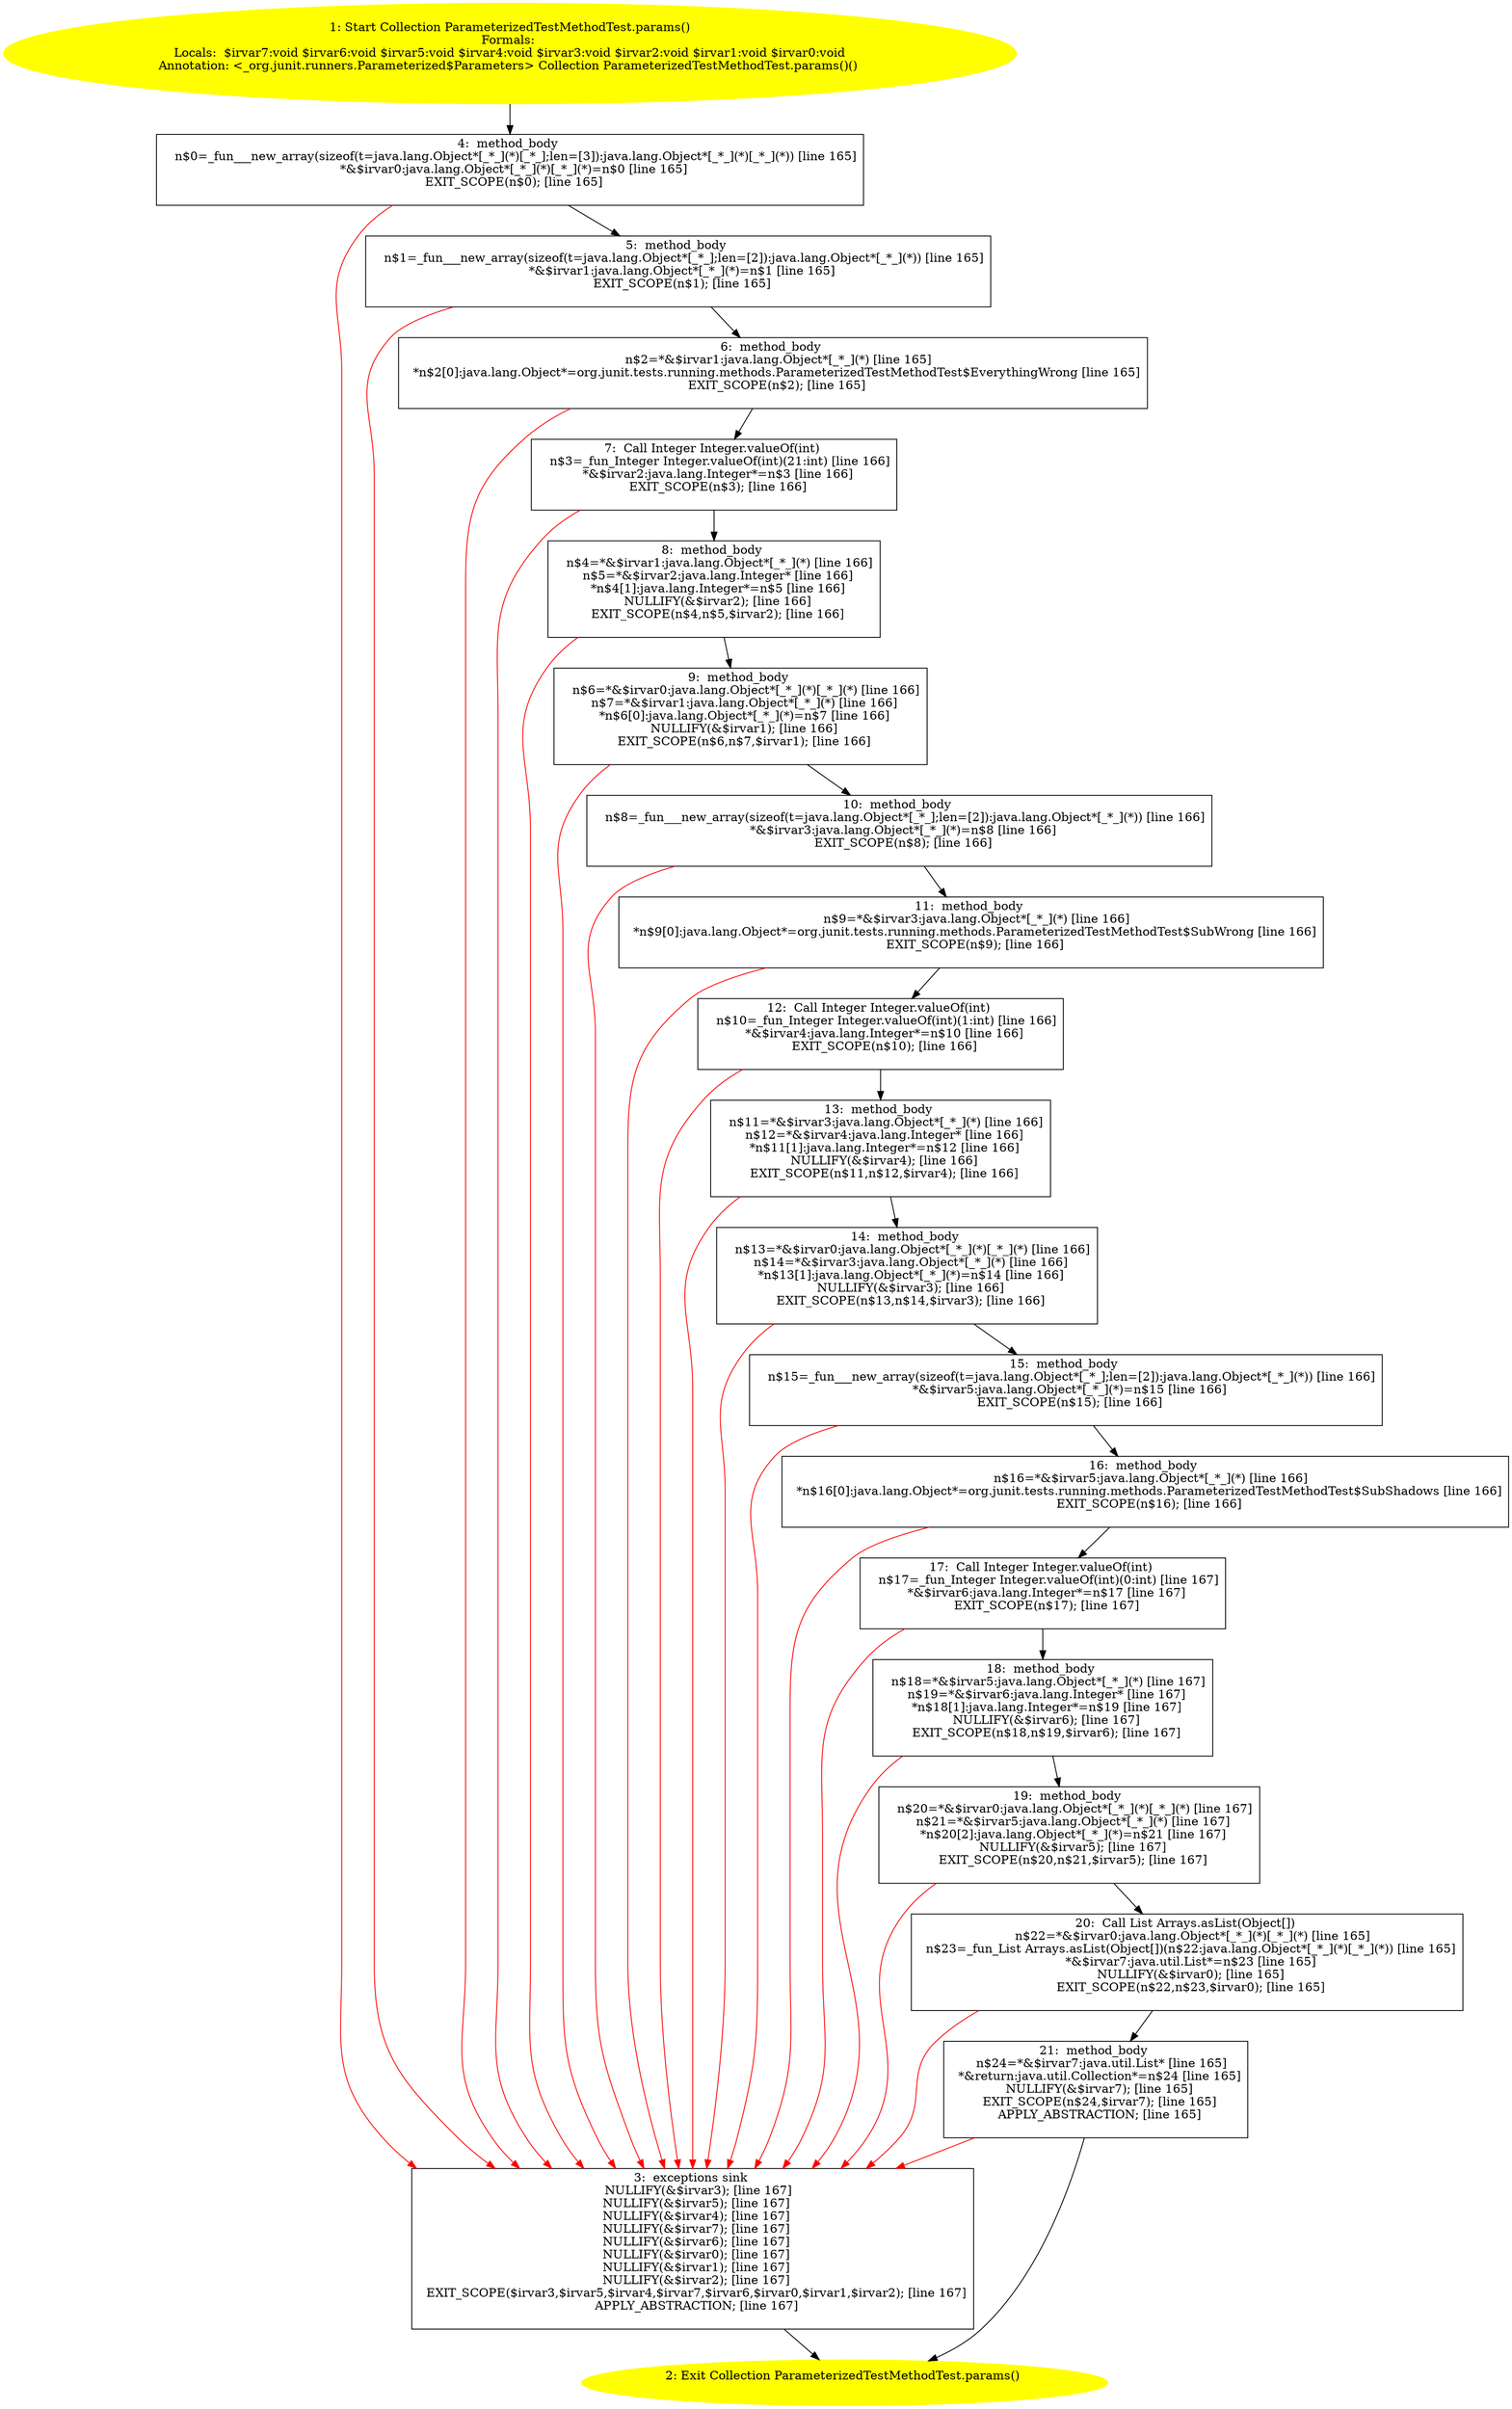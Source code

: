 /* @generated */
digraph cfg {
"org.junit.tests.running.methods.ParameterizedTestMethodTest.params():java.util.Collection.9a51866367358274b364cbabddff7ccb_1" [label="1: Start Collection ParameterizedTestMethodTest.params()\nFormals: \nLocals:  $irvar7:void $irvar6:void $irvar5:void $irvar4:void $irvar3:void $irvar2:void $irvar1:void $irvar0:void\nAnnotation: <_org.junit.runners.Parameterized$Parameters> Collection ParameterizedTestMethodTest.params()() \n  " color=yellow style=filled]
	

	 "org.junit.tests.running.methods.ParameterizedTestMethodTest.params():java.util.Collection.9a51866367358274b364cbabddff7ccb_1" -> "org.junit.tests.running.methods.ParameterizedTestMethodTest.params():java.util.Collection.9a51866367358274b364cbabddff7ccb_4" ;
"org.junit.tests.running.methods.ParameterizedTestMethodTest.params():java.util.Collection.9a51866367358274b364cbabddff7ccb_2" [label="2: Exit Collection ParameterizedTestMethodTest.params() \n  " color=yellow style=filled]
	

"org.junit.tests.running.methods.ParameterizedTestMethodTest.params():java.util.Collection.9a51866367358274b364cbabddff7ccb_3" [label="3:  exceptions sink \n   NULLIFY(&$irvar3); [line 167]\n  NULLIFY(&$irvar5); [line 167]\n  NULLIFY(&$irvar4); [line 167]\n  NULLIFY(&$irvar7); [line 167]\n  NULLIFY(&$irvar6); [line 167]\n  NULLIFY(&$irvar0); [line 167]\n  NULLIFY(&$irvar1); [line 167]\n  NULLIFY(&$irvar2); [line 167]\n  EXIT_SCOPE($irvar3,$irvar5,$irvar4,$irvar7,$irvar6,$irvar0,$irvar1,$irvar2); [line 167]\n  APPLY_ABSTRACTION; [line 167]\n " shape="box"]
	

	 "org.junit.tests.running.methods.ParameterizedTestMethodTest.params():java.util.Collection.9a51866367358274b364cbabddff7ccb_3" -> "org.junit.tests.running.methods.ParameterizedTestMethodTest.params():java.util.Collection.9a51866367358274b364cbabddff7ccb_2" ;
"org.junit.tests.running.methods.ParameterizedTestMethodTest.params():java.util.Collection.9a51866367358274b364cbabddff7ccb_4" [label="4:  method_body \n   n$0=_fun___new_array(sizeof(t=java.lang.Object*[_*_](*)[_*_];len=[3]):java.lang.Object*[_*_](*)[_*_](*)) [line 165]\n  *&$irvar0:java.lang.Object*[_*_](*)[_*_](*)=n$0 [line 165]\n  EXIT_SCOPE(n$0); [line 165]\n " shape="box"]
	

	 "org.junit.tests.running.methods.ParameterizedTestMethodTest.params():java.util.Collection.9a51866367358274b364cbabddff7ccb_4" -> "org.junit.tests.running.methods.ParameterizedTestMethodTest.params():java.util.Collection.9a51866367358274b364cbabddff7ccb_5" ;
	 "org.junit.tests.running.methods.ParameterizedTestMethodTest.params():java.util.Collection.9a51866367358274b364cbabddff7ccb_4" -> "org.junit.tests.running.methods.ParameterizedTestMethodTest.params():java.util.Collection.9a51866367358274b364cbabddff7ccb_3" [color="red" ];
"org.junit.tests.running.methods.ParameterizedTestMethodTest.params():java.util.Collection.9a51866367358274b364cbabddff7ccb_5" [label="5:  method_body \n   n$1=_fun___new_array(sizeof(t=java.lang.Object*[_*_];len=[2]):java.lang.Object*[_*_](*)) [line 165]\n  *&$irvar1:java.lang.Object*[_*_](*)=n$1 [line 165]\n  EXIT_SCOPE(n$1); [line 165]\n " shape="box"]
	

	 "org.junit.tests.running.methods.ParameterizedTestMethodTest.params():java.util.Collection.9a51866367358274b364cbabddff7ccb_5" -> "org.junit.tests.running.methods.ParameterizedTestMethodTest.params():java.util.Collection.9a51866367358274b364cbabddff7ccb_6" ;
	 "org.junit.tests.running.methods.ParameterizedTestMethodTest.params():java.util.Collection.9a51866367358274b364cbabddff7ccb_5" -> "org.junit.tests.running.methods.ParameterizedTestMethodTest.params():java.util.Collection.9a51866367358274b364cbabddff7ccb_3" [color="red" ];
"org.junit.tests.running.methods.ParameterizedTestMethodTest.params():java.util.Collection.9a51866367358274b364cbabddff7ccb_6" [label="6:  method_body \n   n$2=*&$irvar1:java.lang.Object*[_*_](*) [line 165]\n  *n$2[0]:java.lang.Object*=org.junit.tests.running.methods.ParameterizedTestMethodTest$EverythingWrong [line 165]\n  EXIT_SCOPE(n$2); [line 165]\n " shape="box"]
	

	 "org.junit.tests.running.methods.ParameterizedTestMethodTest.params():java.util.Collection.9a51866367358274b364cbabddff7ccb_6" -> "org.junit.tests.running.methods.ParameterizedTestMethodTest.params():java.util.Collection.9a51866367358274b364cbabddff7ccb_7" ;
	 "org.junit.tests.running.methods.ParameterizedTestMethodTest.params():java.util.Collection.9a51866367358274b364cbabddff7ccb_6" -> "org.junit.tests.running.methods.ParameterizedTestMethodTest.params():java.util.Collection.9a51866367358274b364cbabddff7ccb_3" [color="red" ];
"org.junit.tests.running.methods.ParameterizedTestMethodTest.params():java.util.Collection.9a51866367358274b364cbabddff7ccb_7" [label="7:  Call Integer Integer.valueOf(int) \n   n$3=_fun_Integer Integer.valueOf(int)(21:int) [line 166]\n  *&$irvar2:java.lang.Integer*=n$3 [line 166]\n  EXIT_SCOPE(n$3); [line 166]\n " shape="box"]
	

	 "org.junit.tests.running.methods.ParameterizedTestMethodTest.params():java.util.Collection.9a51866367358274b364cbabddff7ccb_7" -> "org.junit.tests.running.methods.ParameterizedTestMethodTest.params():java.util.Collection.9a51866367358274b364cbabddff7ccb_8" ;
	 "org.junit.tests.running.methods.ParameterizedTestMethodTest.params():java.util.Collection.9a51866367358274b364cbabddff7ccb_7" -> "org.junit.tests.running.methods.ParameterizedTestMethodTest.params():java.util.Collection.9a51866367358274b364cbabddff7ccb_3" [color="red" ];
"org.junit.tests.running.methods.ParameterizedTestMethodTest.params():java.util.Collection.9a51866367358274b364cbabddff7ccb_8" [label="8:  method_body \n   n$4=*&$irvar1:java.lang.Object*[_*_](*) [line 166]\n  n$5=*&$irvar2:java.lang.Integer* [line 166]\n  *n$4[1]:java.lang.Integer*=n$5 [line 166]\n  NULLIFY(&$irvar2); [line 166]\n  EXIT_SCOPE(n$4,n$5,$irvar2); [line 166]\n " shape="box"]
	

	 "org.junit.tests.running.methods.ParameterizedTestMethodTest.params():java.util.Collection.9a51866367358274b364cbabddff7ccb_8" -> "org.junit.tests.running.methods.ParameterizedTestMethodTest.params():java.util.Collection.9a51866367358274b364cbabddff7ccb_9" ;
	 "org.junit.tests.running.methods.ParameterizedTestMethodTest.params():java.util.Collection.9a51866367358274b364cbabddff7ccb_8" -> "org.junit.tests.running.methods.ParameterizedTestMethodTest.params():java.util.Collection.9a51866367358274b364cbabddff7ccb_3" [color="red" ];
"org.junit.tests.running.methods.ParameterizedTestMethodTest.params():java.util.Collection.9a51866367358274b364cbabddff7ccb_9" [label="9:  method_body \n   n$6=*&$irvar0:java.lang.Object*[_*_](*)[_*_](*) [line 166]\n  n$7=*&$irvar1:java.lang.Object*[_*_](*) [line 166]\n  *n$6[0]:java.lang.Object*[_*_](*)=n$7 [line 166]\n  NULLIFY(&$irvar1); [line 166]\n  EXIT_SCOPE(n$6,n$7,$irvar1); [line 166]\n " shape="box"]
	

	 "org.junit.tests.running.methods.ParameterizedTestMethodTest.params():java.util.Collection.9a51866367358274b364cbabddff7ccb_9" -> "org.junit.tests.running.methods.ParameterizedTestMethodTest.params():java.util.Collection.9a51866367358274b364cbabddff7ccb_10" ;
	 "org.junit.tests.running.methods.ParameterizedTestMethodTest.params():java.util.Collection.9a51866367358274b364cbabddff7ccb_9" -> "org.junit.tests.running.methods.ParameterizedTestMethodTest.params():java.util.Collection.9a51866367358274b364cbabddff7ccb_3" [color="red" ];
"org.junit.tests.running.methods.ParameterizedTestMethodTest.params():java.util.Collection.9a51866367358274b364cbabddff7ccb_10" [label="10:  method_body \n   n$8=_fun___new_array(sizeof(t=java.lang.Object*[_*_];len=[2]):java.lang.Object*[_*_](*)) [line 166]\n  *&$irvar3:java.lang.Object*[_*_](*)=n$8 [line 166]\n  EXIT_SCOPE(n$8); [line 166]\n " shape="box"]
	

	 "org.junit.tests.running.methods.ParameterizedTestMethodTest.params():java.util.Collection.9a51866367358274b364cbabddff7ccb_10" -> "org.junit.tests.running.methods.ParameterizedTestMethodTest.params():java.util.Collection.9a51866367358274b364cbabddff7ccb_11" ;
	 "org.junit.tests.running.methods.ParameterizedTestMethodTest.params():java.util.Collection.9a51866367358274b364cbabddff7ccb_10" -> "org.junit.tests.running.methods.ParameterizedTestMethodTest.params():java.util.Collection.9a51866367358274b364cbabddff7ccb_3" [color="red" ];
"org.junit.tests.running.methods.ParameterizedTestMethodTest.params():java.util.Collection.9a51866367358274b364cbabddff7ccb_11" [label="11:  method_body \n   n$9=*&$irvar3:java.lang.Object*[_*_](*) [line 166]\n  *n$9[0]:java.lang.Object*=org.junit.tests.running.methods.ParameterizedTestMethodTest$SubWrong [line 166]\n  EXIT_SCOPE(n$9); [line 166]\n " shape="box"]
	

	 "org.junit.tests.running.methods.ParameterizedTestMethodTest.params():java.util.Collection.9a51866367358274b364cbabddff7ccb_11" -> "org.junit.tests.running.methods.ParameterizedTestMethodTest.params():java.util.Collection.9a51866367358274b364cbabddff7ccb_12" ;
	 "org.junit.tests.running.methods.ParameterizedTestMethodTest.params():java.util.Collection.9a51866367358274b364cbabddff7ccb_11" -> "org.junit.tests.running.methods.ParameterizedTestMethodTest.params():java.util.Collection.9a51866367358274b364cbabddff7ccb_3" [color="red" ];
"org.junit.tests.running.methods.ParameterizedTestMethodTest.params():java.util.Collection.9a51866367358274b364cbabddff7ccb_12" [label="12:  Call Integer Integer.valueOf(int) \n   n$10=_fun_Integer Integer.valueOf(int)(1:int) [line 166]\n  *&$irvar4:java.lang.Integer*=n$10 [line 166]\n  EXIT_SCOPE(n$10); [line 166]\n " shape="box"]
	

	 "org.junit.tests.running.methods.ParameterizedTestMethodTest.params():java.util.Collection.9a51866367358274b364cbabddff7ccb_12" -> "org.junit.tests.running.methods.ParameterizedTestMethodTest.params():java.util.Collection.9a51866367358274b364cbabddff7ccb_13" ;
	 "org.junit.tests.running.methods.ParameterizedTestMethodTest.params():java.util.Collection.9a51866367358274b364cbabddff7ccb_12" -> "org.junit.tests.running.methods.ParameterizedTestMethodTest.params():java.util.Collection.9a51866367358274b364cbabddff7ccb_3" [color="red" ];
"org.junit.tests.running.methods.ParameterizedTestMethodTest.params():java.util.Collection.9a51866367358274b364cbabddff7ccb_13" [label="13:  method_body \n   n$11=*&$irvar3:java.lang.Object*[_*_](*) [line 166]\n  n$12=*&$irvar4:java.lang.Integer* [line 166]\n  *n$11[1]:java.lang.Integer*=n$12 [line 166]\n  NULLIFY(&$irvar4); [line 166]\n  EXIT_SCOPE(n$11,n$12,$irvar4); [line 166]\n " shape="box"]
	

	 "org.junit.tests.running.methods.ParameterizedTestMethodTest.params():java.util.Collection.9a51866367358274b364cbabddff7ccb_13" -> "org.junit.tests.running.methods.ParameterizedTestMethodTest.params():java.util.Collection.9a51866367358274b364cbabddff7ccb_14" ;
	 "org.junit.tests.running.methods.ParameterizedTestMethodTest.params():java.util.Collection.9a51866367358274b364cbabddff7ccb_13" -> "org.junit.tests.running.methods.ParameterizedTestMethodTest.params():java.util.Collection.9a51866367358274b364cbabddff7ccb_3" [color="red" ];
"org.junit.tests.running.methods.ParameterizedTestMethodTest.params():java.util.Collection.9a51866367358274b364cbabddff7ccb_14" [label="14:  method_body \n   n$13=*&$irvar0:java.lang.Object*[_*_](*)[_*_](*) [line 166]\n  n$14=*&$irvar3:java.lang.Object*[_*_](*) [line 166]\n  *n$13[1]:java.lang.Object*[_*_](*)=n$14 [line 166]\n  NULLIFY(&$irvar3); [line 166]\n  EXIT_SCOPE(n$13,n$14,$irvar3); [line 166]\n " shape="box"]
	

	 "org.junit.tests.running.methods.ParameterizedTestMethodTest.params():java.util.Collection.9a51866367358274b364cbabddff7ccb_14" -> "org.junit.tests.running.methods.ParameterizedTestMethodTest.params():java.util.Collection.9a51866367358274b364cbabddff7ccb_15" ;
	 "org.junit.tests.running.methods.ParameterizedTestMethodTest.params():java.util.Collection.9a51866367358274b364cbabddff7ccb_14" -> "org.junit.tests.running.methods.ParameterizedTestMethodTest.params():java.util.Collection.9a51866367358274b364cbabddff7ccb_3" [color="red" ];
"org.junit.tests.running.methods.ParameterizedTestMethodTest.params():java.util.Collection.9a51866367358274b364cbabddff7ccb_15" [label="15:  method_body \n   n$15=_fun___new_array(sizeof(t=java.lang.Object*[_*_];len=[2]):java.lang.Object*[_*_](*)) [line 166]\n  *&$irvar5:java.lang.Object*[_*_](*)=n$15 [line 166]\n  EXIT_SCOPE(n$15); [line 166]\n " shape="box"]
	

	 "org.junit.tests.running.methods.ParameterizedTestMethodTest.params():java.util.Collection.9a51866367358274b364cbabddff7ccb_15" -> "org.junit.tests.running.methods.ParameterizedTestMethodTest.params():java.util.Collection.9a51866367358274b364cbabddff7ccb_16" ;
	 "org.junit.tests.running.methods.ParameterizedTestMethodTest.params():java.util.Collection.9a51866367358274b364cbabddff7ccb_15" -> "org.junit.tests.running.methods.ParameterizedTestMethodTest.params():java.util.Collection.9a51866367358274b364cbabddff7ccb_3" [color="red" ];
"org.junit.tests.running.methods.ParameterizedTestMethodTest.params():java.util.Collection.9a51866367358274b364cbabddff7ccb_16" [label="16:  method_body \n   n$16=*&$irvar5:java.lang.Object*[_*_](*) [line 166]\n  *n$16[0]:java.lang.Object*=org.junit.tests.running.methods.ParameterizedTestMethodTest$SubShadows [line 166]\n  EXIT_SCOPE(n$16); [line 166]\n " shape="box"]
	

	 "org.junit.tests.running.methods.ParameterizedTestMethodTest.params():java.util.Collection.9a51866367358274b364cbabddff7ccb_16" -> "org.junit.tests.running.methods.ParameterizedTestMethodTest.params():java.util.Collection.9a51866367358274b364cbabddff7ccb_17" ;
	 "org.junit.tests.running.methods.ParameterizedTestMethodTest.params():java.util.Collection.9a51866367358274b364cbabddff7ccb_16" -> "org.junit.tests.running.methods.ParameterizedTestMethodTest.params():java.util.Collection.9a51866367358274b364cbabddff7ccb_3" [color="red" ];
"org.junit.tests.running.methods.ParameterizedTestMethodTest.params():java.util.Collection.9a51866367358274b364cbabddff7ccb_17" [label="17:  Call Integer Integer.valueOf(int) \n   n$17=_fun_Integer Integer.valueOf(int)(0:int) [line 167]\n  *&$irvar6:java.lang.Integer*=n$17 [line 167]\n  EXIT_SCOPE(n$17); [line 167]\n " shape="box"]
	

	 "org.junit.tests.running.methods.ParameterizedTestMethodTest.params():java.util.Collection.9a51866367358274b364cbabddff7ccb_17" -> "org.junit.tests.running.methods.ParameterizedTestMethodTest.params():java.util.Collection.9a51866367358274b364cbabddff7ccb_18" ;
	 "org.junit.tests.running.methods.ParameterizedTestMethodTest.params():java.util.Collection.9a51866367358274b364cbabddff7ccb_17" -> "org.junit.tests.running.methods.ParameterizedTestMethodTest.params():java.util.Collection.9a51866367358274b364cbabddff7ccb_3" [color="red" ];
"org.junit.tests.running.methods.ParameterizedTestMethodTest.params():java.util.Collection.9a51866367358274b364cbabddff7ccb_18" [label="18:  method_body \n   n$18=*&$irvar5:java.lang.Object*[_*_](*) [line 167]\n  n$19=*&$irvar6:java.lang.Integer* [line 167]\n  *n$18[1]:java.lang.Integer*=n$19 [line 167]\n  NULLIFY(&$irvar6); [line 167]\n  EXIT_SCOPE(n$18,n$19,$irvar6); [line 167]\n " shape="box"]
	

	 "org.junit.tests.running.methods.ParameterizedTestMethodTest.params():java.util.Collection.9a51866367358274b364cbabddff7ccb_18" -> "org.junit.tests.running.methods.ParameterizedTestMethodTest.params():java.util.Collection.9a51866367358274b364cbabddff7ccb_19" ;
	 "org.junit.tests.running.methods.ParameterizedTestMethodTest.params():java.util.Collection.9a51866367358274b364cbabddff7ccb_18" -> "org.junit.tests.running.methods.ParameterizedTestMethodTest.params():java.util.Collection.9a51866367358274b364cbabddff7ccb_3" [color="red" ];
"org.junit.tests.running.methods.ParameterizedTestMethodTest.params():java.util.Collection.9a51866367358274b364cbabddff7ccb_19" [label="19:  method_body \n   n$20=*&$irvar0:java.lang.Object*[_*_](*)[_*_](*) [line 167]\n  n$21=*&$irvar5:java.lang.Object*[_*_](*) [line 167]\n  *n$20[2]:java.lang.Object*[_*_](*)=n$21 [line 167]\n  NULLIFY(&$irvar5); [line 167]\n  EXIT_SCOPE(n$20,n$21,$irvar5); [line 167]\n " shape="box"]
	

	 "org.junit.tests.running.methods.ParameterizedTestMethodTest.params():java.util.Collection.9a51866367358274b364cbabddff7ccb_19" -> "org.junit.tests.running.methods.ParameterizedTestMethodTest.params():java.util.Collection.9a51866367358274b364cbabddff7ccb_20" ;
	 "org.junit.tests.running.methods.ParameterizedTestMethodTest.params():java.util.Collection.9a51866367358274b364cbabddff7ccb_19" -> "org.junit.tests.running.methods.ParameterizedTestMethodTest.params():java.util.Collection.9a51866367358274b364cbabddff7ccb_3" [color="red" ];
"org.junit.tests.running.methods.ParameterizedTestMethodTest.params():java.util.Collection.9a51866367358274b364cbabddff7ccb_20" [label="20:  Call List Arrays.asList(Object[]) \n   n$22=*&$irvar0:java.lang.Object*[_*_](*)[_*_](*) [line 165]\n  n$23=_fun_List Arrays.asList(Object[])(n$22:java.lang.Object*[_*_](*)[_*_](*)) [line 165]\n  *&$irvar7:java.util.List*=n$23 [line 165]\n  NULLIFY(&$irvar0); [line 165]\n  EXIT_SCOPE(n$22,n$23,$irvar0); [line 165]\n " shape="box"]
	

	 "org.junit.tests.running.methods.ParameterizedTestMethodTest.params():java.util.Collection.9a51866367358274b364cbabddff7ccb_20" -> "org.junit.tests.running.methods.ParameterizedTestMethodTest.params():java.util.Collection.9a51866367358274b364cbabddff7ccb_21" ;
	 "org.junit.tests.running.methods.ParameterizedTestMethodTest.params():java.util.Collection.9a51866367358274b364cbabddff7ccb_20" -> "org.junit.tests.running.methods.ParameterizedTestMethodTest.params():java.util.Collection.9a51866367358274b364cbabddff7ccb_3" [color="red" ];
"org.junit.tests.running.methods.ParameterizedTestMethodTest.params():java.util.Collection.9a51866367358274b364cbabddff7ccb_21" [label="21:  method_body \n   n$24=*&$irvar7:java.util.List* [line 165]\n  *&return:java.util.Collection*=n$24 [line 165]\n  NULLIFY(&$irvar7); [line 165]\n  EXIT_SCOPE(n$24,$irvar7); [line 165]\n  APPLY_ABSTRACTION; [line 165]\n " shape="box"]
	

	 "org.junit.tests.running.methods.ParameterizedTestMethodTest.params():java.util.Collection.9a51866367358274b364cbabddff7ccb_21" -> "org.junit.tests.running.methods.ParameterizedTestMethodTest.params():java.util.Collection.9a51866367358274b364cbabddff7ccb_2" ;
	 "org.junit.tests.running.methods.ParameterizedTestMethodTest.params():java.util.Collection.9a51866367358274b364cbabddff7ccb_21" -> "org.junit.tests.running.methods.ParameterizedTestMethodTest.params():java.util.Collection.9a51866367358274b364cbabddff7ccb_3" [color="red" ];
}
